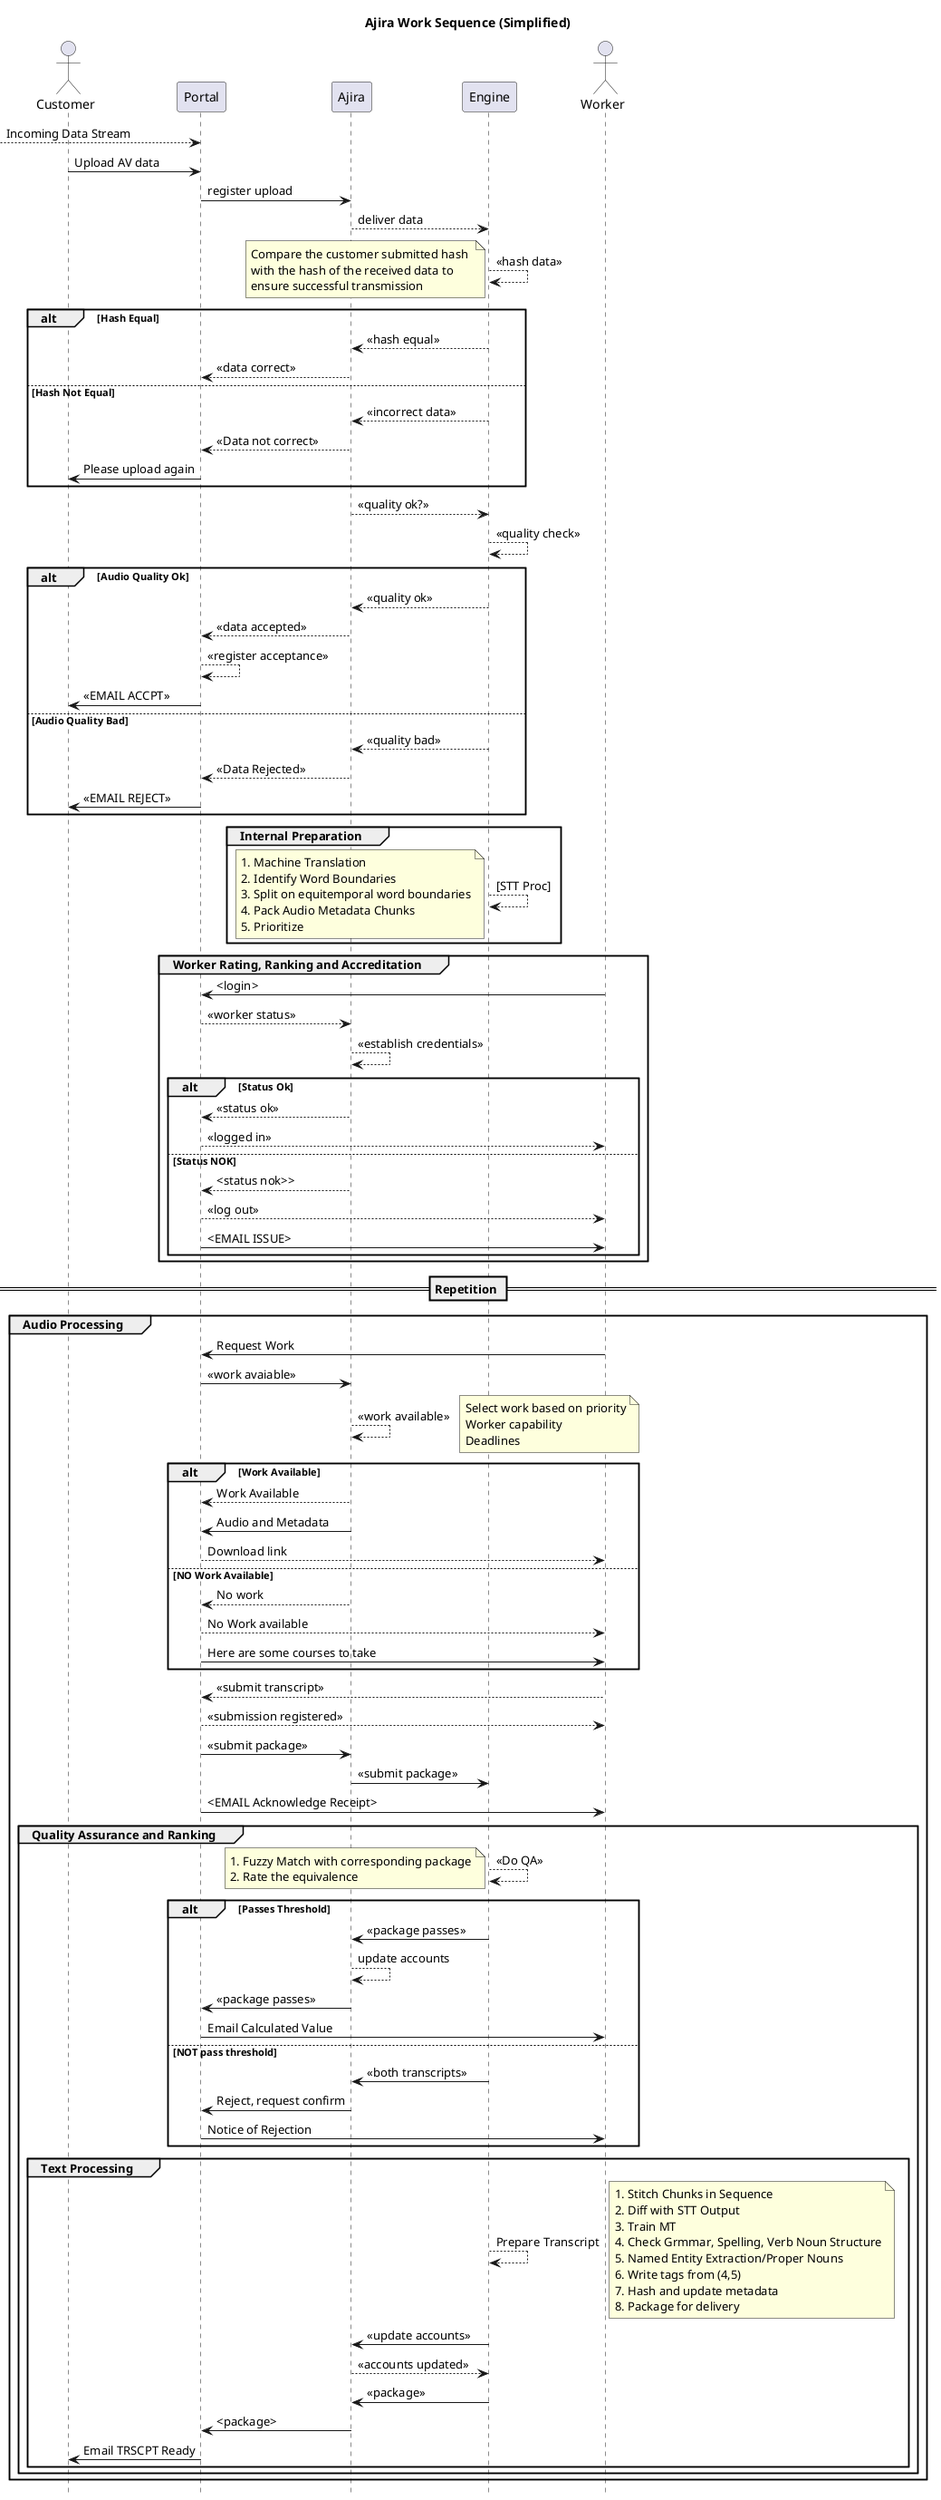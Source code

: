 @startuml
' 'skin bluemodern
hide footbox

title Ajira Work Sequence (Simplified)

' participant "Customer" as C
actor "Customer" as C
participant "Portal" as P
participant "Ajira" as A
participant "Engine" as E
actor "Worker" as W

[--> P : Incoming Data Stream
C ->  P : Upload AV data
' P --> C : Upload Registered
P ->  A : register upload
A --> E : deliver data
E --> E : << hash data >>
note left
    Compare the customer submitted hash 
    with the hash of the received data to 
    ensure successful transmission
end note

alt Hash Equal
    E --> A : << hash equal >>
    A --> P : << data correct >>
else Hash Not Equal
    E --> A : << incorrect data>>
    A --> P : << Data not correct>>
    P -> C : Please upload again
end

A --> E : << quality ok? >>
E --> E : << quality check >>

alt Audio Quality Ok
    E --> A : << quality ok >>
    A --> P : << data accepted >>
    P --> P : << register acceptance >> 
    P ->  C : << EMAIL ACCPT >>
else Audio Quality Bad
    E --> A : <<quality bad >>
    A --> P : <<Data Rejected >>
    P -> C  : << EMAIL REJECT >>
end

group Internal Preparation
E --> E : [STT Proc]
note left
    1. Machine Translation
    2. Identify Word Boundaries
    3. Split on equitemporal word boundaries
    4. Pack Audio Metadata Chunks
    5. Prioritize
end note
end

group Worker Rating, Ranking and Accreditation
W ->  P : <login>
P --> A : << worker status >>
A --> A : << establish credentials >>
    alt Status Ok
        A --> P: <<status ok >>
        P --> W: <<logged in>>

    else Status NOK
        A --> P: <status nok>>
        P --> W: << log out>>
        P ->  W: <EMAIL ISSUE> 
    end
end


== Repetition ==
group Audio Processing
    W -> P : Request Work
    P -> A: <<work avaiable>>
    A --> A: <<work available>>
    note right
        Select work based on priority
        Worker capability
        Deadlines
    end note
    alt Work Available
        A --> P: Work Available
        A -> P: Audio and Metadata
        P --> W: Download link
    else NO Work Available
        A --> P : No work
        P --> W : No Work available
        P ->  W : Here are some courses to take 
    end
    W --> P: << submit transcript>>
    P --> W: << submission registered >>
    P -> A : <<submit package >>
    A -> E : <<submit package >>
    P -> W : <EMAIL Acknowledge Receipt>
    group Quality Assurance and Ranking
        E --> E: <<Do QA>>
        note left
            1. Fuzzy Match with corresponding package
            2. Rate the equivalence
        end note
        alt Passes Threshold
            E -> A: <<package passes>>
            A --> A: update accounts
            A -> P: <<package passes>>
            P -> W : Email Calculated Value

        else NOT pass threshold
            E -> A : <<both transcripts>>
            A -> P: Reject, request confirm
            P -> W: Notice of Rejection
        end

        group Text Processing
            E --> E: Prepare Transcript
            note right
                1. Stitch Chunks in Sequence
                2. Diff with STT Output
                3. Train MT
                4. Check Grmmar, Spelling, Verb Noun Structure
                5. Named Entity Extraction/Proper Nouns
                6. Write tags from (4,5)
                7. Hash and update metadata
                8. Package for delivery
            end note
            E -> A: << update accounts>>
            A --> E: << accounts updated>>
            E -> A: <<package>>
            A -> P: <package>
            P -> C: Email TRSCPT Ready
        end
    end
end






@enduml
